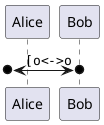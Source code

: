 {
  "sha1": "sbgvk7jd9oh7winxdqwyx1rpmgtg8ny",
  "insertion": {
    "when": "2024-06-04T17:28:44.906Z",
    "user": "plantuml@gmail.com"
  }
}
@startuml
participant Alice as a
participant Bob   as b

[o<->o b : ""[o<->o""

@enduml
